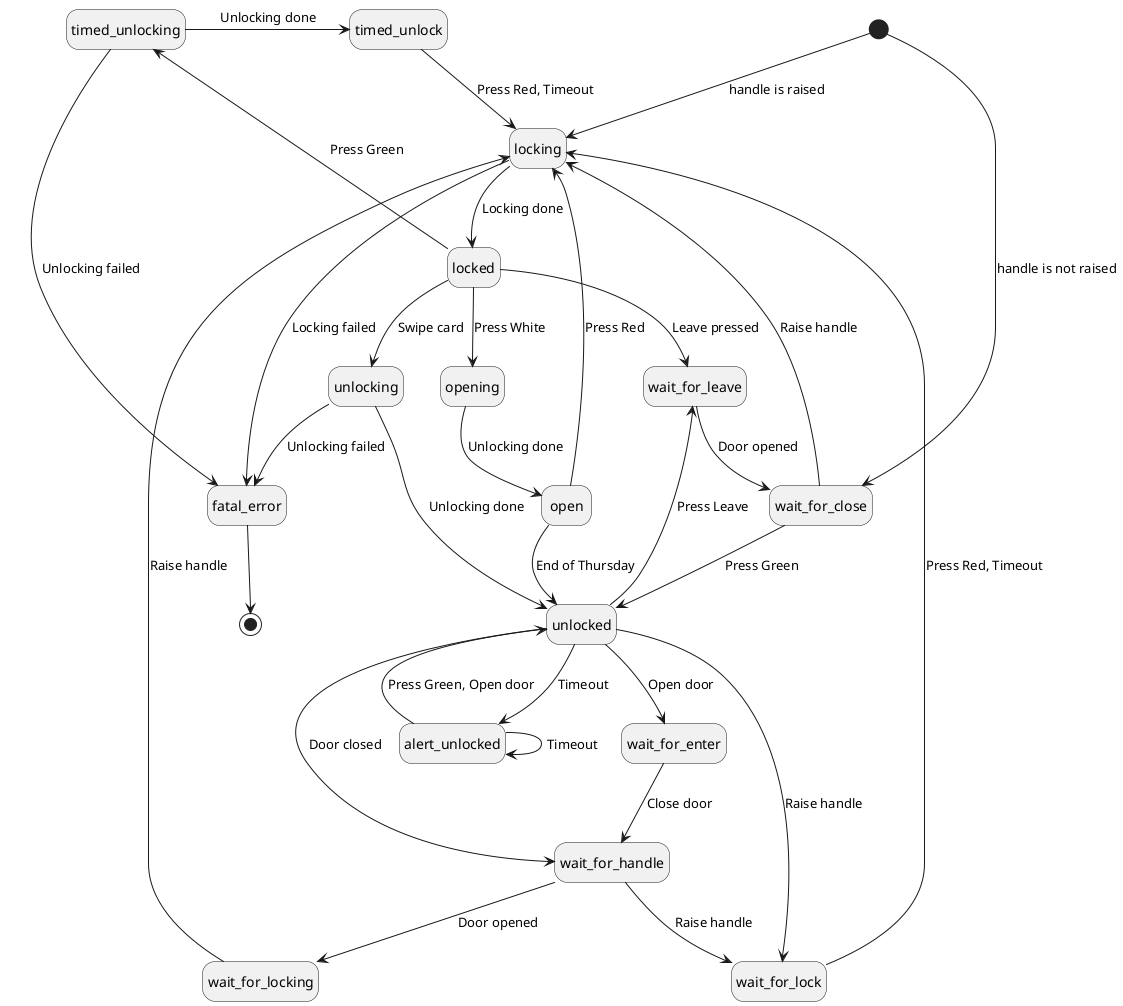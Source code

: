 @startuml
hide empty description

state "fatal_error" as fatal

[*] --> locking: handle is raised
[*] --> wait_for_close: handle is not raised
locked --> unlocking: Swipe card
locked --> opening: Press White
opening --> open: Unlocking done
open --> locking: Press Red
open --> unlocked: End of Thursday
unlocking --> unlocked: Unlocking done
unlocking --> fatal: Unlocking failed
unlocked --> alert_unlocked: Timeout
unlocked --> wait_for_enter: Open door
wait_for_enter --> wait_for_handle: Close door
alert_unlocked --> alert_unlocked: Timeout
alert_unlocked --> unlocked: Press Green, Open door
locked --> timed_unlocking: Press Green
timed_unlocking -> timed_unlock: Unlocking done
timed_unlocking --> fatal: Unlocking failed
timed_unlock --> locking: Press Red, Timeout
locking --> locked: Locking done
locking --> fatal: Locking failed
unlocked --> wait_for_lock: Raise handle
locked --> wait_for_leave: Leave pressed
wait_for_lock --> locking: Press Red, Timeout
unlocked --> wait_for_handle: Door closed
unlocked --> wait_for_leave: Press Leave
wait_for_handle --> wait_for_locking: Door opened
wait_for_handle --> wait_for_lock: Raise handle
wait_for_locking --> locking: Raise handle
wait_for_leave --> wait_for_close: Door opened
wait_for_close --> locking: Raise handle
wait_for_close --> unlocked: Press Green
fatal --> [*]
@enduml
